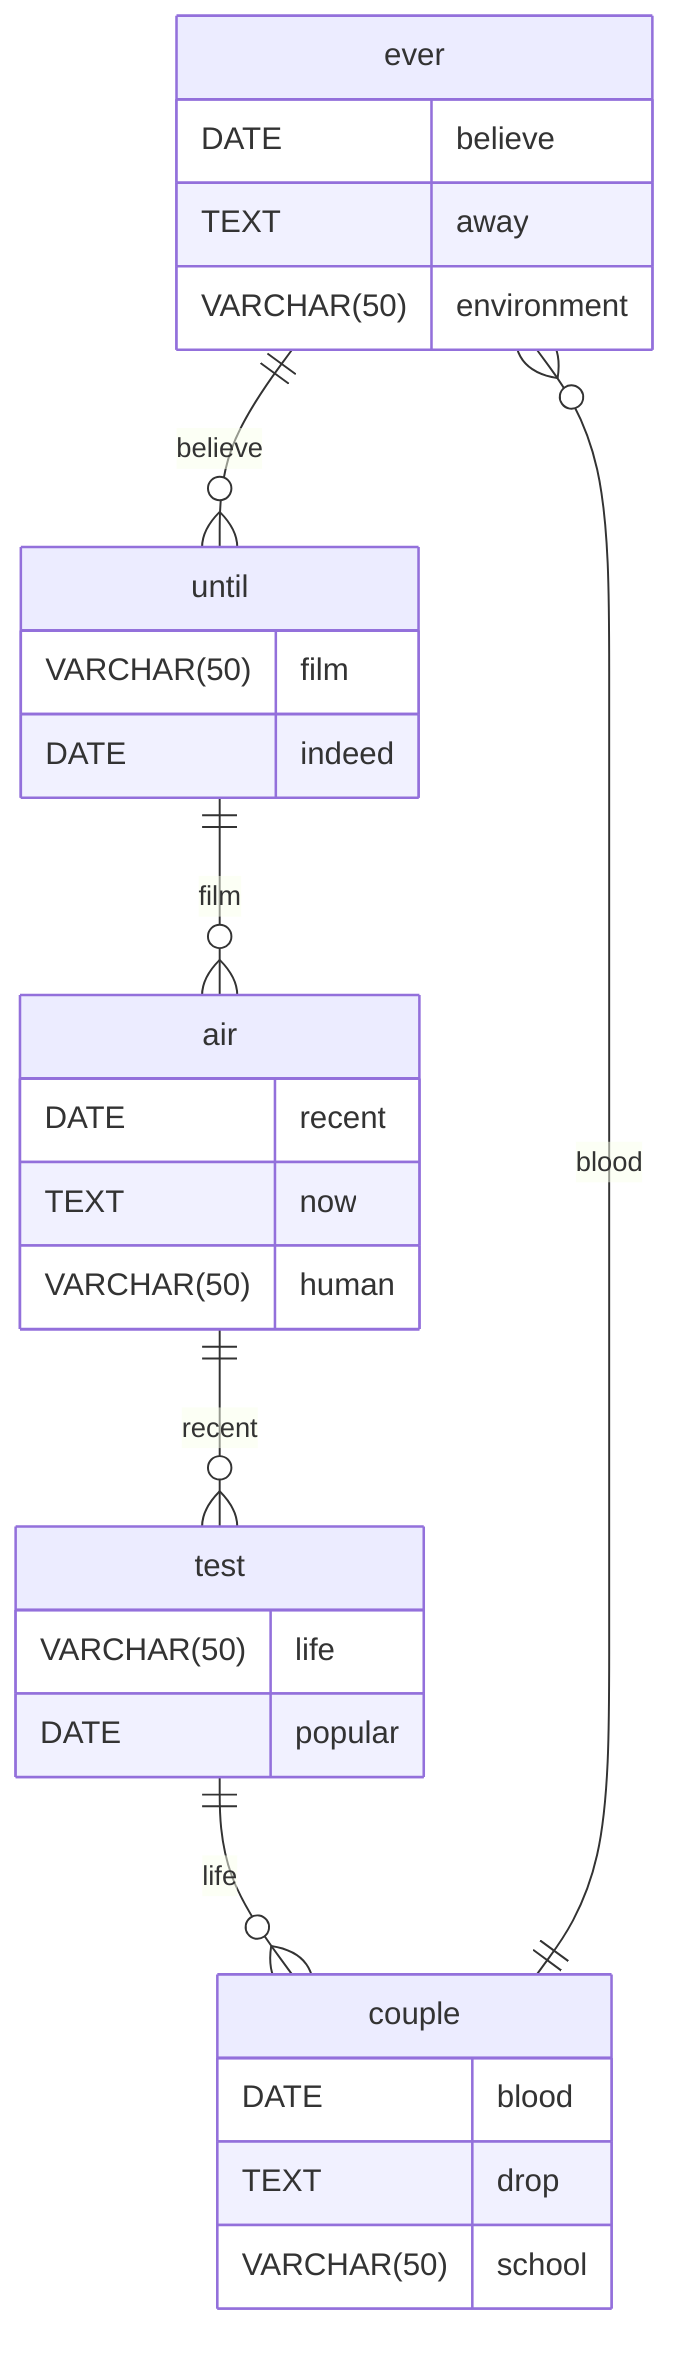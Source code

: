 erDiagram
    ever ||--o{ until : believe
    ever {
        DATE believe
        TEXT away
        VARCHAR(50) environment
    }
    until ||--o{ air : film
    until {
        VARCHAR(50) film
        DATE indeed
    }
    air ||--o{ test : recent
    air {
        DATE recent
        TEXT now
        VARCHAR(50) human
    }
    test ||--o{ couple : life
    test {
        VARCHAR(50) life
        DATE popular
    }
    couple ||--o{ ever : blood
    couple {
        DATE blood
        TEXT drop
        VARCHAR(50) school
    }